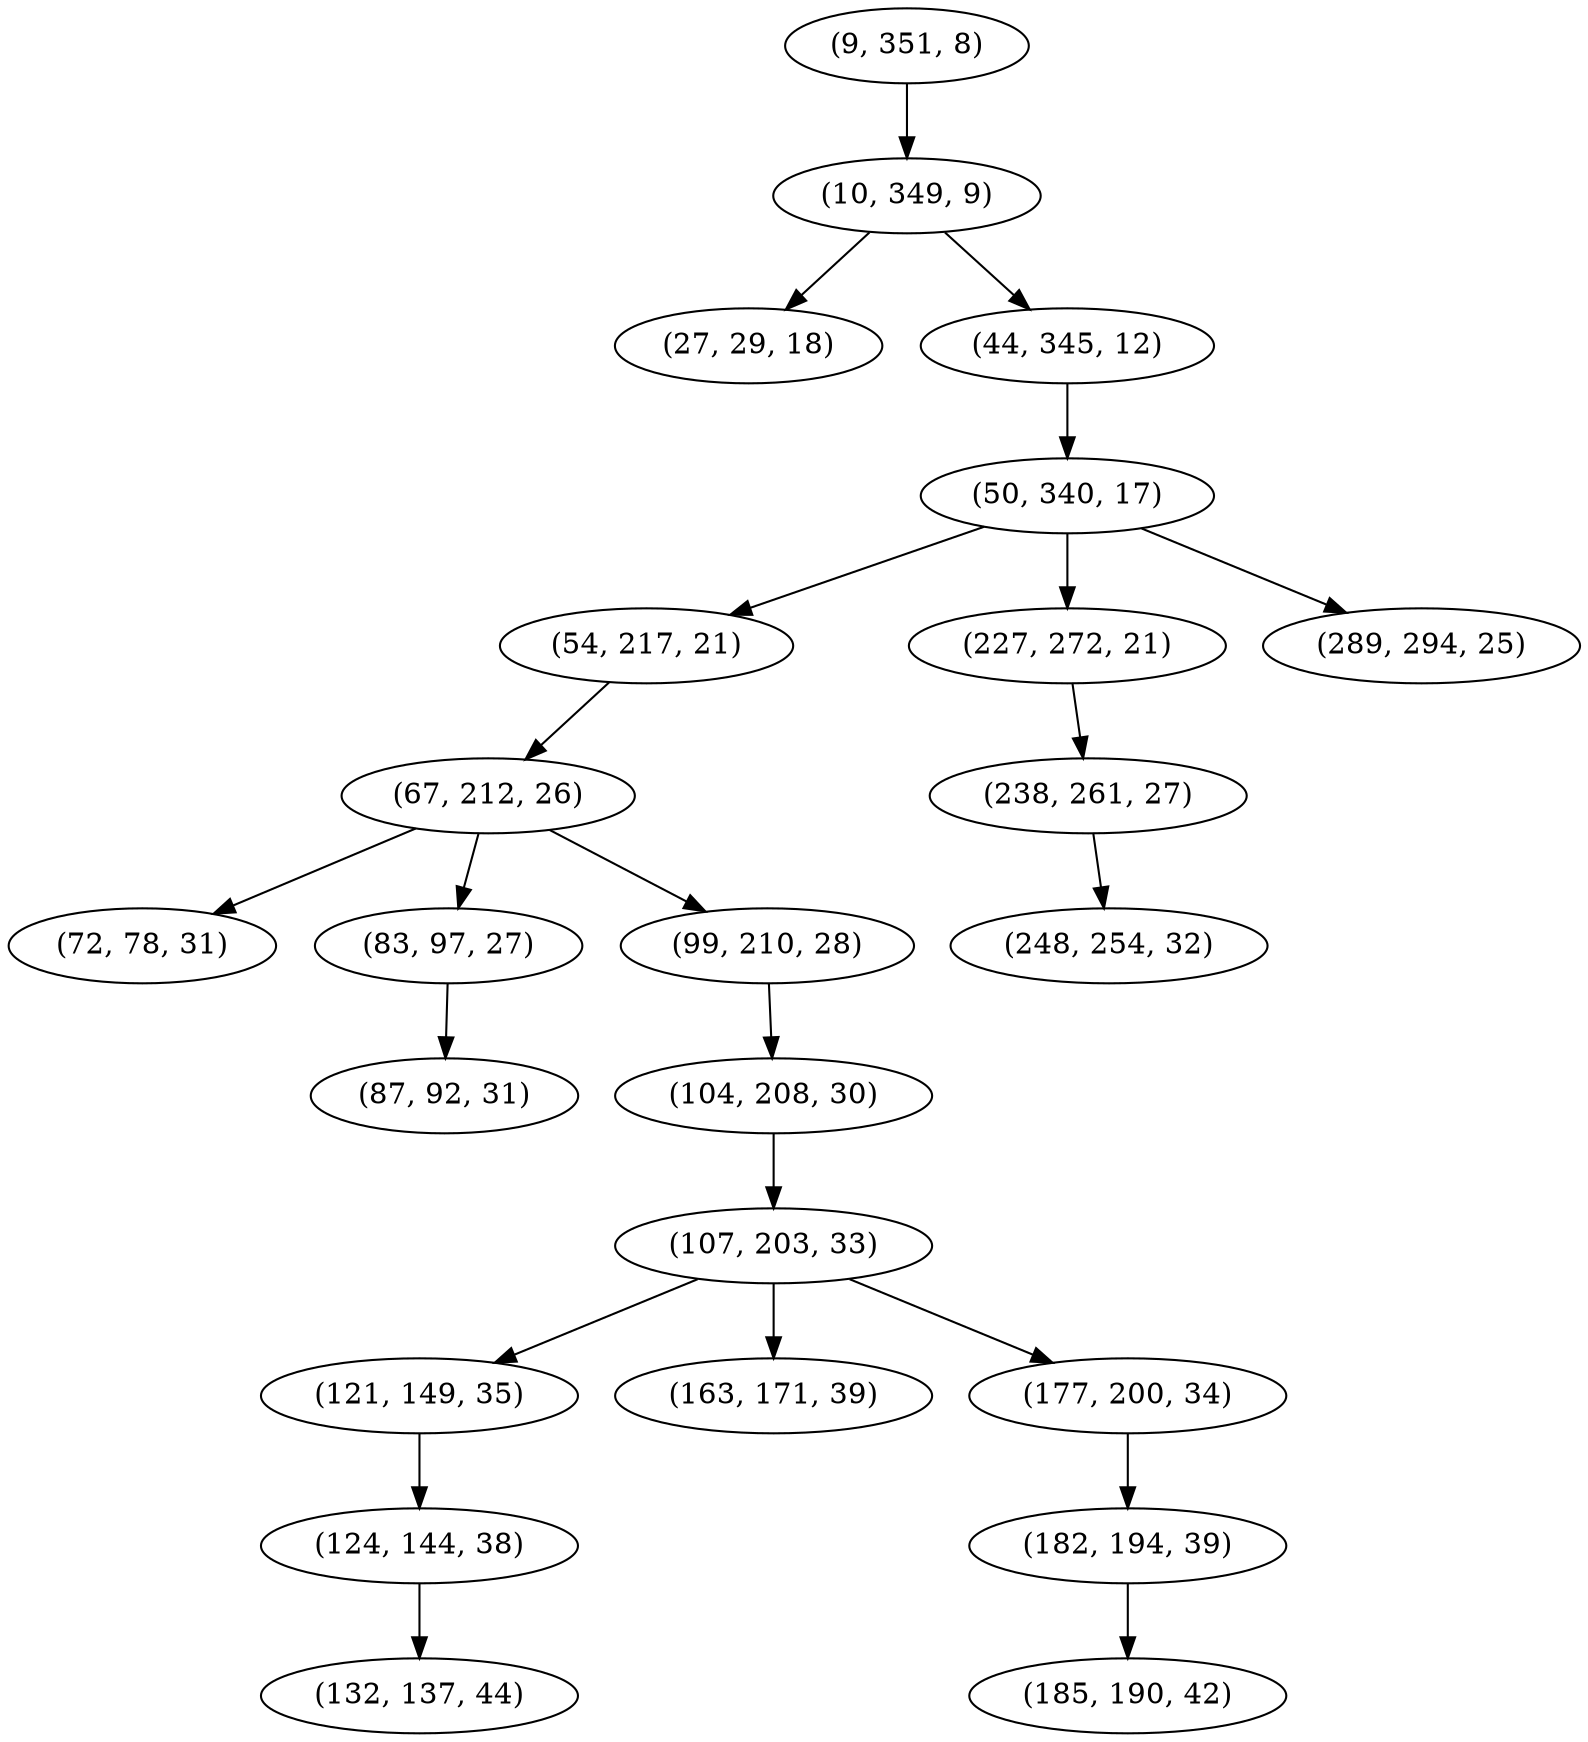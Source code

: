digraph tree {
    "(9, 351, 8)";
    "(10, 349, 9)";
    "(27, 29, 18)";
    "(44, 345, 12)";
    "(50, 340, 17)";
    "(54, 217, 21)";
    "(67, 212, 26)";
    "(72, 78, 31)";
    "(83, 97, 27)";
    "(87, 92, 31)";
    "(99, 210, 28)";
    "(104, 208, 30)";
    "(107, 203, 33)";
    "(121, 149, 35)";
    "(124, 144, 38)";
    "(132, 137, 44)";
    "(163, 171, 39)";
    "(177, 200, 34)";
    "(182, 194, 39)";
    "(185, 190, 42)";
    "(227, 272, 21)";
    "(238, 261, 27)";
    "(248, 254, 32)";
    "(289, 294, 25)";
    "(9, 351, 8)" -> "(10, 349, 9)";
    "(10, 349, 9)" -> "(27, 29, 18)";
    "(10, 349, 9)" -> "(44, 345, 12)";
    "(44, 345, 12)" -> "(50, 340, 17)";
    "(50, 340, 17)" -> "(54, 217, 21)";
    "(50, 340, 17)" -> "(227, 272, 21)";
    "(50, 340, 17)" -> "(289, 294, 25)";
    "(54, 217, 21)" -> "(67, 212, 26)";
    "(67, 212, 26)" -> "(72, 78, 31)";
    "(67, 212, 26)" -> "(83, 97, 27)";
    "(67, 212, 26)" -> "(99, 210, 28)";
    "(83, 97, 27)" -> "(87, 92, 31)";
    "(99, 210, 28)" -> "(104, 208, 30)";
    "(104, 208, 30)" -> "(107, 203, 33)";
    "(107, 203, 33)" -> "(121, 149, 35)";
    "(107, 203, 33)" -> "(163, 171, 39)";
    "(107, 203, 33)" -> "(177, 200, 34)";
    "(121, 149, 35)" -> "(124, 144, 38)";
    "(124, 144, 38)" -> "(132, 137, 44)";
    "(177, 200, 34)" -> "(182, 194, 39)";
    "(182, 194, 39)" -> "(185, 190, 42)";
    "(227, 272, 21)" -> "(238, 261, 27)";
    "(238, 261, 27)" -> "(248, 254, 32)";
}
